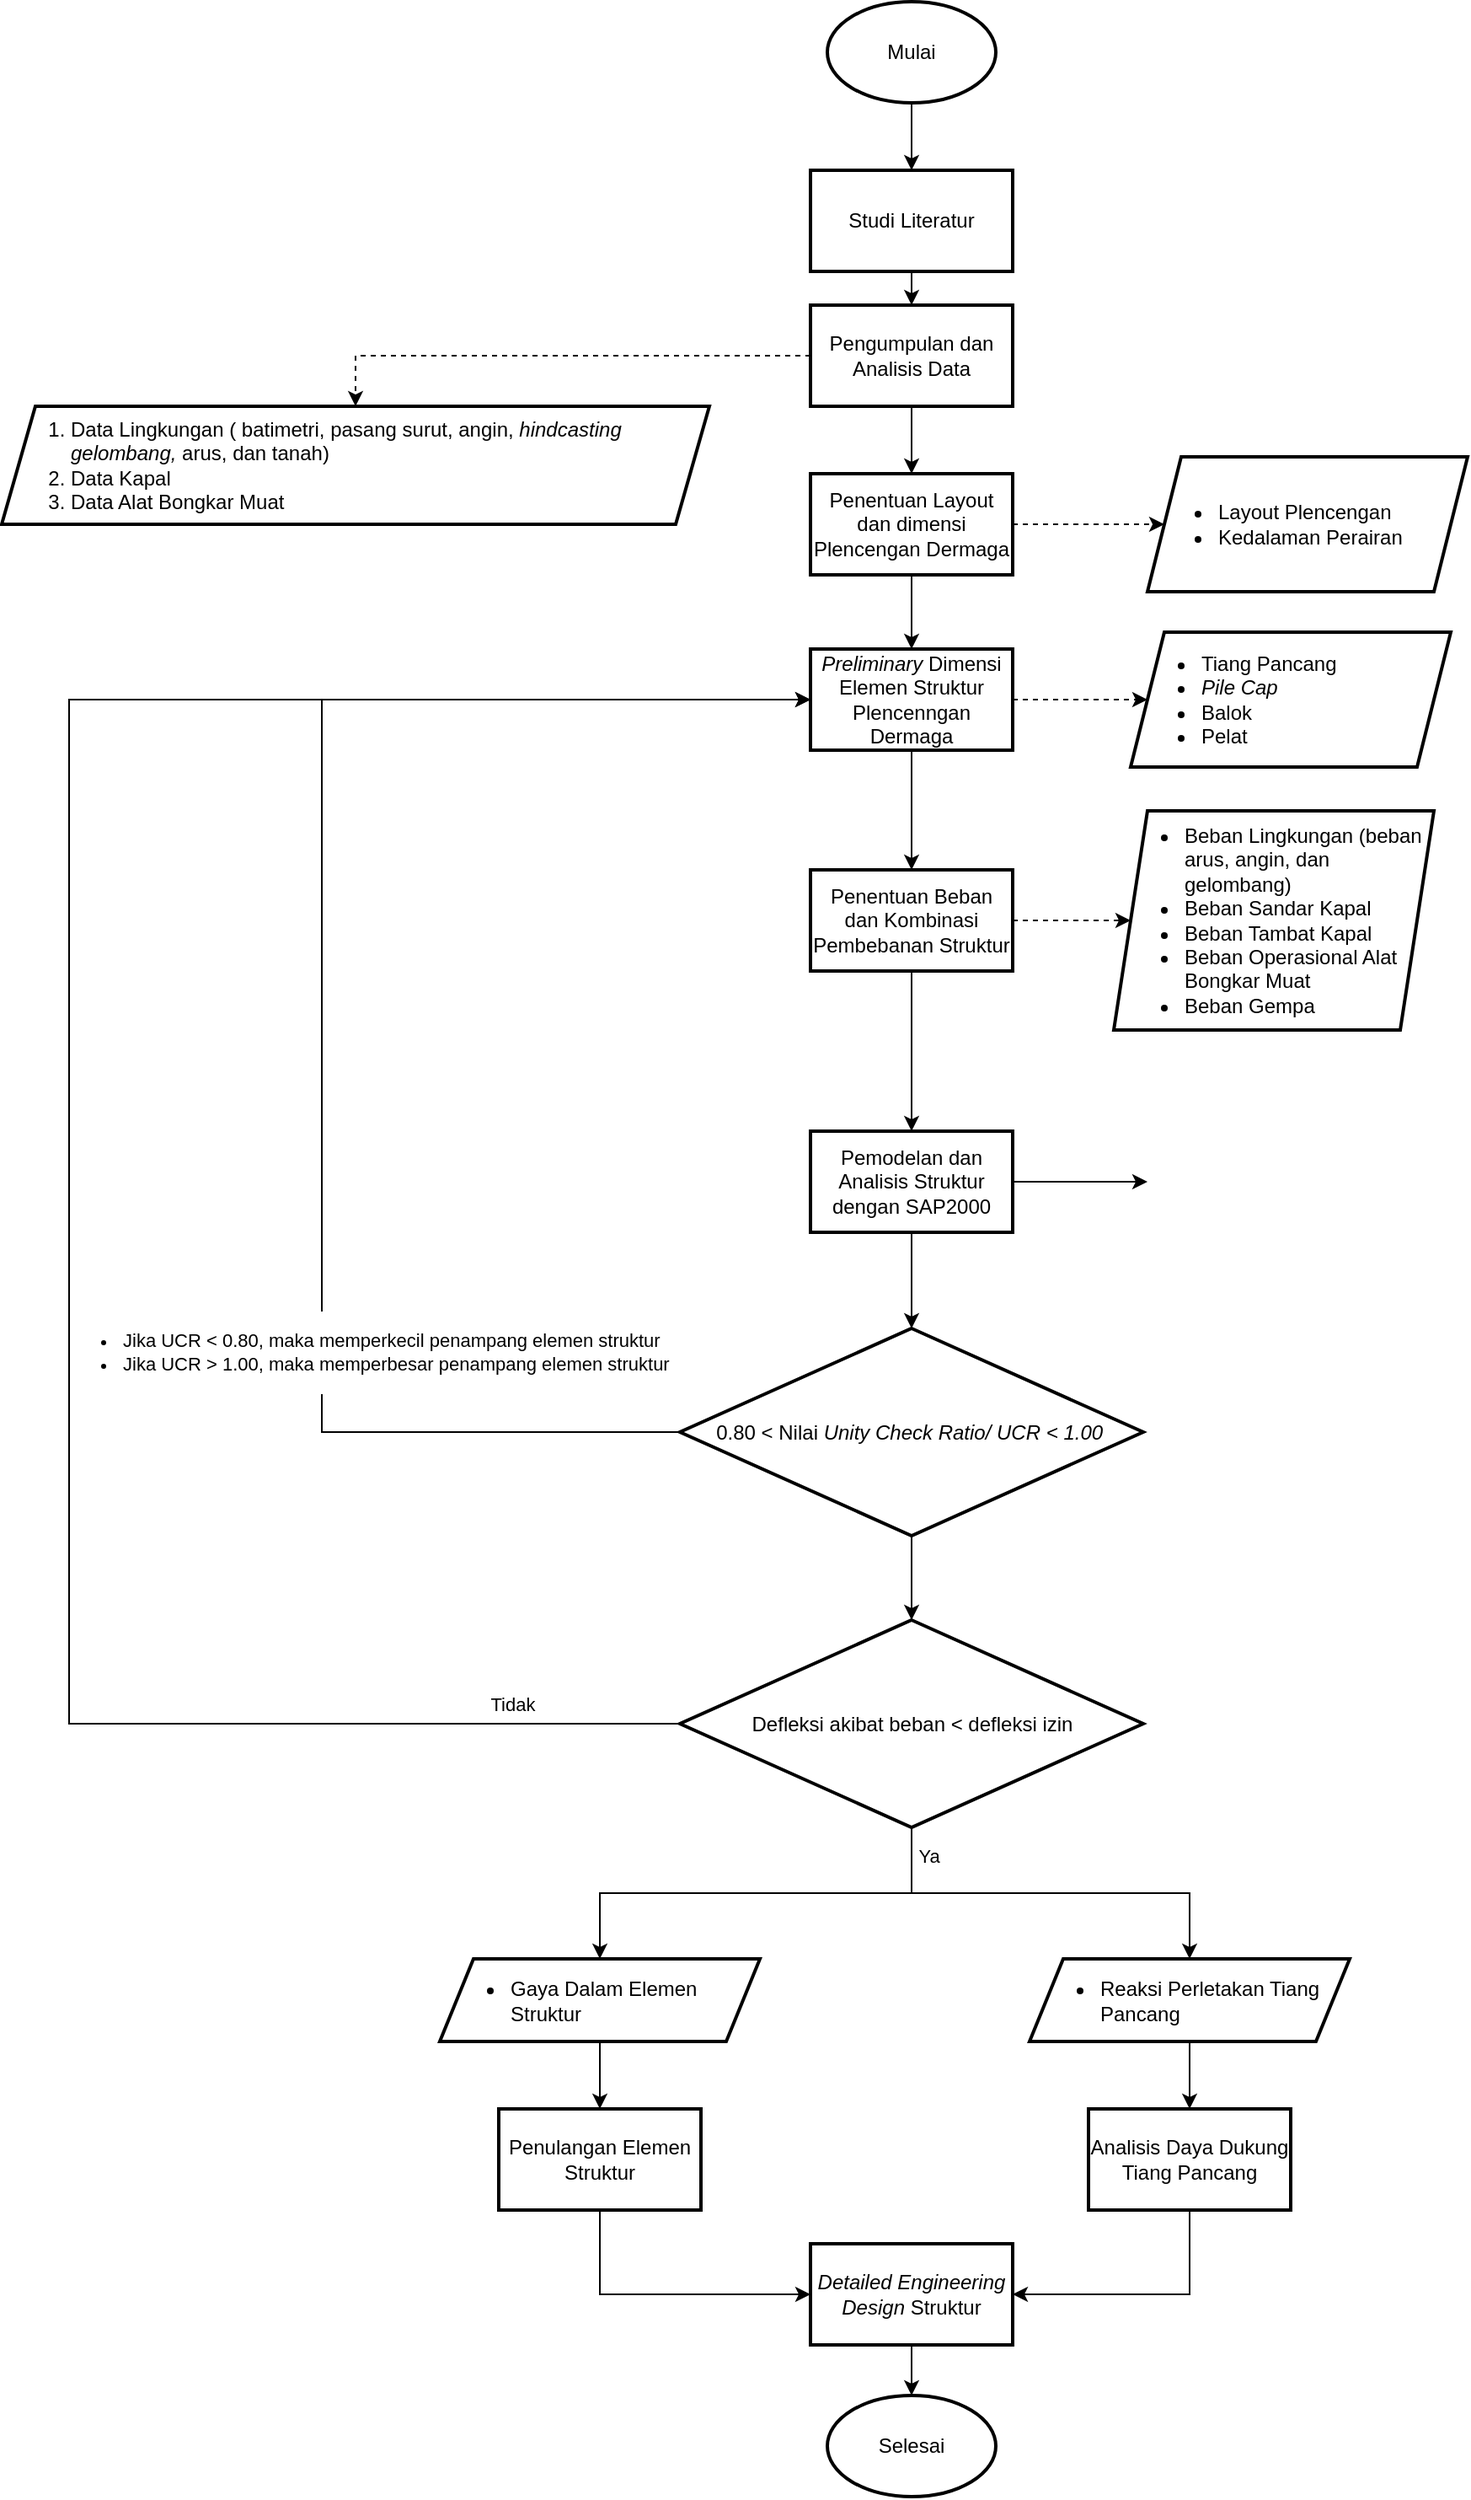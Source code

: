 <mxfile version="20.8.5" type="github">
  <diagram id="hsn3fKaMIO-5Dz97zqOI" name="Halaman-1">
    <mxGraphModel dx="1702" dy="884" grid="1" gridSize="10" guides="1" tooltips="1" connect="1" arrows="1" fold="1" page="1" pageScale="1" pageWidth="1169" pageHeight="827" math="0" shadow="0">
      <root>
        <mxCell id="0" />
        <mxCell id="1" parent="0" />
        <mxCell id="RGUvr4DlTQq4D04LTztD-4" value="" style="edgeStyle=orthogonalEdgeStyle;rounded=0;orthogonalLoop=1;jettySize=auto;html=1;" edge="1" parent="1" source="RGUvr4DlTQq4D04LTztD-1" target="RGUvr4DlTQq4D04LTztD-3">
          <mxGeometry relative="1" as="geometry" />
        </mxCell>
        <mxCell id="RGUvr4DlTQq4D04LTztD-1" value="Mulai" style="strokeWidth=2;html=1;shape=mxgraph.flowchart.start_1;whiteSpace=wrap;" vertex="1" parent="1">
          <mxGeometry x="510" y="40" width="100" height="60" as="geometry" />
        </mxCell>
        <mxCell id="RGUvr4DlTQq4D04LTztD-11" value="" style="edgeStyle=orthogonalEdgeStyle;rounded=0;orthogonalLoop=1;jettySize=auto;html=1;" edge="1" parent="1" source="RGUvr4DlTQq4D04LTztD-3" target="RGUvr4DlTQq4D04LTztD-10">
          <mxGeometry relative="1" as="geometry" />
        </mxCell>
        <mxCell id="RGUvr4DlTQq4D04LTztD-3" value="Studi Literatur" style="whiteSpace=wrap;html=1;strokeWidth=2;" vertex="1" parent="1">
          <mxGeometry x="500" y="140" width="120" height="60" as="geometry" />
        </mxCell>
        <mxCell id="RGUvr4DlTQq4D04LTztD-22" style="edgeStyle=orthogonalEdgeStyle;rounded=0;orthogonalLoop=1;jettySize=auto;html=1;entryX=0.5;entryY=0;entryDx=0;entryDy=0;dashed=1;" edge="1" parent="1" source="RGUvr4DlTQq4D04LTztD-10" target="RGUvr4DlTQq4D04LTztD-19">
          <mxGeometry relative="1" as="geometry" />
        </mxCell>
        <mxCell id="RGUvr4DlTQq4D04LTztD-25" style="edgeStyle=orthogonalEdgeStyle;rounded=0;orthogonalLoop=1;jettySize=auto;html=1;" edge="1" parent="1" source="RGUvr4DlTQq4D04LTztD-10" target="RGUvr4DlTQq4D04LTztD-24">
          <mxGeometry relative="1" as="geometry" />
        </mxCell>
        <mxCell id="RGUvr4DlTQq4D04LTztD-10" value="Pengumpulan dan Analisis Data" style="whiteSpace=wrap;html=1;strokeWidth=2;" vertex="1" parent="1">
          <mxGeometry x="500" y="220" width="120" height="60" as="geometry" />
        </mxCell>
        <mxCell id="RGUvr4DlTQq4D04LTztD-19" value="&lt;ol&gt;&lt;li style=&quot;text-align: left;&quot;&gt;Data Lingkungan ( batimetri, pasang surut, angin, &lt;i&gt;hindcasting gelombang,&lt;/i&gt;&amp;nbsp;arus, dan tanah)&lt;/li&gt;&lt;li style=&quot;text-align: left;&quot;&gt;Data Kapal&lt;/li&gt;&lt;li style=&quot;text-align: left;&quot;&gt;Data Alat Bongkar Muat&lt;/li&gt;&lt;/ol&gt;" style="shape=parallelogram;perimeter=parallelogramPerimeter;whiteSpace=wrap;html=1;fixedSize=1;strokeWidth=2;align=center;" vertex="1" parent="1">
          <mxGeometry x="20" y="280" width="420" height="70" as="geometry" />
        </mxCell>
        <mxCell id="RGUvr4DlTQq4D04LTztD-29" value="" style="edgeStyle=orthogonalEdgeStyle;rounded=0;orthogonalLoop=1;jettySize=auto;html=1;dashed=1;" edge="1" parent="1" source="RGUvr4DlTQq4D04LTztD-24" target="RGUvr4DlTQq4D04LTztD-28">
          <mxGeometry relative="1" as="geometry" />
        </mxCell>
        <mxCell id="RGUvr4DlTQq4D04LTztD-31" value="" style="edgeStyle=orthogonalEdgeStyle;rounded=0;orthogonalLoop=1;jettySize=auto;html=1;" edge="1" parent="1" source="RGUvr4DlTQq4D04LTztD-24" target="RGUvr4DlTQq4D04LTztD-30">
          <mxGeometry relative="1" as="geometry" />
        </mxCell>
        <mxCell id="RGUvr4DlTQq4D04LTztD-24" value="Penentuan Layout dan dimensi Plencengan Dermaga" style="whiteSpace=wrap;html=1;strokeWidth=2;" vertex="1" parent="1">
          <mxGeometry x="500" y="320" width="120" height="60" as="geometry" />
        </mxCell>
        <mxCell id="RGUvr4DlTQq4D04LTztD-28" value="&lt;ul&gt;&lt;li&gt;Layout Plencengan&lt;/li&gt;&lt;li&gt;Kedalaman Perairan&lt;/li&gt;&lt;/ul&gt;" style="shape=parallelogram;perimeter=parallelogramPerimeter;whiteSpace=wrap;html=1;fixedSize=1;strokeWidth=2;align=left;" vertex="1" parent="1">
          <mxGeometry x="700" y="310" width="190" height="80" as="geometry" />
        </mxCell>
        <mxCell id="RGUvr4DlTQq4D04LTztD-35" style="edgeStyle=orthogonalEdgeStyle;rounded=0;orthogonalLoop=1;jettySize=auto;html=1;dashed=1;" edge="1" parent="1" source="RGUvr4DlTQq4D04LTztD-30" target="RGUvr4DlTQq4D04LTztD-34">
          <mxGeometry relative="1" as="geometry" />
        </mxCell>
        <mxCell id="RGUvr4DlTQq4D04LTztD-37" style="edgeStyle=orthogonalEdgeStyle;rounded=0;orthogonalLoop=1;jettySize=auto;html=1;" edge="1" parent="1" source="RGUvr4DlTQq4D04LTztD-30" target="RGUvr4DlTQq4D04LTztD-36">
          <mxGeometry relative="1" as="geometry" />
        </mxCell>
        <mxCell id="RGUvr4DlTQq4D04LTztD-30" value="&lt;i&gt;Preliminary&lt;/i&gt; Dimensi Elemen Struktur Plencenngan Dermaga" style="whiteSpace=wrap;html=1;strokeWidth=2;" vertex="1" parent="1">
          <mxGeometry x="500" y="424" width="120" height="60" as="geometry" />
        </mxCell>
        <mxCell id="RGUvr4DlTQq4D04LTztD-34" value="&lt;ul&gt;&lt;li&gt;Tiang Pancang&lt;/li&gt;&lt;li&gt;&lt;i&gt;Pile Cap&lt;/i&gt;&lt;/li&gt;&lt;li&gt;Balok&lt;/li&gt;&lt;li&gt;Pelat&lt;/li&gt;&lt;/ul&gt;" style="shape=parallelogram;perimeter=parallelogramPerimeter;whiteSpace=wrap;html=1;fixedSize=1;strokeWidth=2;align=left;" vertex="1" parent="1">
          <mxGeometry x="690" y="414" width="190" height="80" as="geometry" />
        </mxCell>
        <mxCell id="RGUvr4DlTQq4D04LTztD-39" style="edgeStyle=orthogonalEdgeStyle;rounded=0;orthogonalLoop=1;jettySize=auto;html=1;exitX=0.5;exitY=1;exitDx=0;exitDy=0;" edge="1" parent="1" source="RGUvr4DlTQq4D04LTztD-36" target="RGUvr4DlTQq4D04LTztD-38">
          <mxGeometry relative="1" as="geometry" />
        </mxCell>
        <mxCell id="RGUvr4DlTQq4D04LTztD-44" style="edgeStyle=orthogonalEdgeStyle;rounded=0;orthogonalLoop=1;jettySize=auto;html=1;exitX=1;exitY=0.5;exitDx=0;exitDy=0;dashed=1;" edge="1" parent="1" source="RGUvr4DlTQq4D04LTztD-36" target="RGUvr4DlTQq4D04LTztD-43">
          <mxGeometry relative="1" as="geometry" />
        </mxCell>
        <mxCell id="RGUvr4DlTQq4D04LTztD-36" value="Penentuan Beban dan Kombinasi Pembebanan Struktur" style="whiteSpace=wrap;html=1;strokeWidth=2;" vertex="1" parent="1">
          <mxGeometry x="500" y="555" width="120" height="60" as="geometry" />
        </mxCell>
        <mxCell id="RGUvr4DlTQq4D04LTztD-47" style="edgeStyle=orthogonalEdgeStyle;rounded=0;orthogonalLoop=1;jettySize=auto;html=1;entryX=0.5;entryY=0;entryDx=0;entryDy=0;entryPerimeter=0;" edge="1" parent="1" source="RGUvr4DlTQq4D04LTztD-38" target="RGUvr4DlTQq4D04LTztD-46">
          <mxGeometry relative="1" as="geometry" />
        </mxCell>
        <mxCell id="RGUvr4DlTQq4D04LTztD-62" style="edgeStyle=orthogonalEdgeStyle;rounded=0;orthogonalLoop=1;jettySize=auto;html=1;" edge="1" parent="1" source="RGUvr4DlTQq4D04LTztD-38">
          <mxGeometry relative="1" as="geometry">
            <mxPoint x="700" y="740" as="targetPoint" />
          </mxGeometry>
        </mxCell>
        <mxCell id="RGUvr4DlTQq4D04LTztD-38" value="Pemodelan dan Analisis Struktur dengan SAP2000" style="whiteSpace=wrap;html=1;strokeWidth=2;" vertex="1" parent="1">
          <mxGeometry x="500" y="710" width="120" height="60" as="geometry" />
        </mxCell>
        <mxCell id="RGUvr4DlTQq4D04LTztD-43" value="&lt;ul&gt;&lt;li&gt;Beban Lingkungan (beban arus, angin, dan gelombang)&lt;/li&gt;&lt;li&gt;Beban Sandar Kapal&lt;/li&gt;&lt;li&gt;Beban Tambat Kapal&lt;/li&gt;&lt;li&gt;Beban Operasional Alat&amp;nbsp; Bongkar Muat&lt;/li&gt;&lt;li&gt;Beban Gempa&lt;/li&gt;&lt;/ul&gt;" style="shape=parallelogram;perimeter=parallelogramPerimeter;whiteSpace=wrap;html=1;fixedSize=1;strokeWidth=2;align=left;" vertex="1" parent="1">
          <mxGeometry x="680" y="520" width="190" height="130" as="geometry" />
        </mxCell>
        <mxCell id="RGUvr4DlTQq4D04LTztD-48" style="edgeStyle=orthogonalEdgeStyle;rounded=0;orthogonalLoop=1;jettySize=auto;html=1;entryX=0;entryY=0.5;entryDx=0;entryDy=0;exitX=0;exitY=0.5;exitDx=0;exitDy=0;exitPerimeter=0;" edge="1" parent="1" source="RGUvr4DlTQq4D04LTztD-46" target="RGUvr4DlTQq4D04LTztD-30">
          <mxGeometry relative="1" as="geometry">
            <Array as="points">
              <mxPoint x="210" y="889" />
              <mxPoint x="210" y="454" />
            </Array>
          </mxGeometry>
        </mxCell>
        <mxCell id="RGUvr4DlTQq4D04LTztD-51" value="&lt;ul&gt;&lt;li&gt;Jika UCR &amp;lt; 0.80, maka memperkecil penampang elemen struktur&lt;/li&gt;&lt;li&gt;Jika UCR &amp;gt; 1.00, maka memperbesar penampang elemen struktur&lt;/li&gt;&lt;/ul&gt;" style="edgeLabel;html=1;align=left;verticalAlign=middle;resizable=0;points=[];" vertex="1" connectable="0" parent="RGUvr4DlTQq4D04LTztD-48">
          <mxGeometry x="-0.809" y="-1" relative="1" as="geometry">
            <mxPoint x="-283" y="-47" as="offset" />
          </mxGeometry>
        </mxCell>
        <mxCell id="RGUvr4DlTQq4D04LTztD-52" style="edgeStyle=orthogonalEdgeStyle;rounded=0;orthogonalLoop=1;jettySize=auto;html=1;" edge="1" parent="1" source="RGUvr4DlTQq4D04LTztD-46">
          <mxGeometry relative="1" as="geometry">
            <mxPoint x="560" y="1000.0" as="targetPoint" />
          </mxGeometry>
        </mxCell>
        <mxCell id="RGUvr4DlTQq4D04LTztD-46" value="0.80 &amp;lt; Nilai &lt;i&gt;Unity Check Ratio/ UCR &amp;lt; 1.00&amp;nbsp;&lt;/i&gt;" style="strokeWidth=2;html=1;shape=mxgraph.flowchart.decision;whiteSpace=wrap;" vertex="1" parent="1">
          <mxGeometry x="422.5" y="827" width="275" height="123" as="geometry" />
        </mxCell>
        <mxCell id="RGUvr4DlTQq4D04LTztD-55" style="edgeStyle=orthogonalEdgeStyle;rounded=0;orthogonalLoop=1;jettySize=auto;html=1;entryX=0;entryY=0.5;entryDx=0;entryDy=0;" edge="1" parent="1" source="RGUvr4DlTQq4D04LTztD-53" target="RGUvr4DlTQq4D04LTztD-30">
          <mxGeometry relative="1" as="geometry">
            <mxPoint x="210" y="1010" as="targetPoint" />
            <Array as="points">
              <mxPoint x="60" y="1062" />
              <mxPoint x="60" y="454" />
            </Array>
          </mxGeometry>
        </mxCell>
        <mxCell id="RGUvr4DlTQq4D04LTztD-56" value="Tidak" style="edgeLabel;html=1;align=center;verticalAlign=middle;resizable=0;points=[];" vertex="1" connectable="0" parent="RGUvr4DlTQq4D04LTztD-55">
          <mxGeometry x="-0.858" y="3" relative="1" as="geometry">
            <mxPoint y="-15" as="offset" />
          </mxGeometry>
        </mxCell>
        <mxCell id="RGUvr4DlTQq4D04LTztD-60" value="" style="edgeStyle=orthogonalEdgeStyle;rounded=0;orthogonalLoop=1;jettySize=auto;html=1;entryX=0.5;entryY=0;entryDx=0;entryDy=0;" edge="1" parent="1" source="RGUvr4DlTQq4D04LTztD-53" target="RGUvr4DlTQq4D04LTztD-64">
          <mxGeometry relative="1" as="geometry">
            <mxPoint x="580" y="1180" as="targetPoint" />
          </mxGeometry>
        </mxCell>
        <mxCell id="RGUvr4DlTQq4D04LTztD-61" value="Ya" style="edgeLabel;html=1;align=center;verticalAlign=middle;resizable=0;points=[];" vertex="1" connectable="0" parent="RGUvr4DlTQq4D04LTztD-60">
          <mxGeometry x="-0.298" y="-2" relative="1" as="geometry">
            <mxPoint x="63" y="-20" as="offset" />
          </mxGeometry>
        </mxCell>
        <mxCell id="RGUvr4DlTQq4D04LTztD-68" style="edgeStyle=orthogonalEdgeStyle;rounded=0;orthogonalLoop=1;jettySize=auto;html=1;" edge="1" parent="1" source="RGUvr4DlTQq4D04LTztD-53" target="RGUvr4DlTQq4D04LTztD-66">
          <mxGeometry relative="1" as="geometry" />
        </mxCell>
        <mxCell id="RGUvr4DlTQq4D04LTztD-53" value="Defleksi akibat beban &amp;lt; defleksi izin" style="strokeWidth=2;html=1;shape=mxgraph.flowchart.decision;whiteSpace=wrap;" vertex="1" parent="1">
          <mxGeometry x="422.5" y="1000" width="275" height="123" as="geometry" />
        </mxCell>
        <mxCell id="RGUvr4DlTQq4D04LTztD-69" style="edgeStyle=orthogonalEdgeStyle;rounded=0;orthogonalLoop=1;jettySize=auto;html=1;entryX=0.5;entryY=0;entryDx=0;entryDy=0;" edge="1" parent="1" source="RGUvr4DlTQq4D04LTztD-64" target="RGUvr4DlTQq4D04LTztD-70">
          <mxGeometry relative="1" as="geometry">
            <mxPoint x="375" y="1310" as="targetPoint" />
          </mxGeometry>
        </mxCell>
        <mxCell id="RGUvr4DlTQq4D04LTztD-64" value="&lt;ul&gt;&lt;li&gt;Gaya Dalam Elemen Struktur&lt;/li&gt;&lt;/ul&gt;" style="shape=parallelogram;perimeter=parallelogramPerimeter;whiteSpace=wrap;html=1;fixedSize=1;strokeWidth=2;align=left;" vertex="1" parent="1">
          <mxGeometry x="280" y="1201" width="190" height="49" as="geometry" />
        </mxCell>
        <mxCell id="RGUvr4DlTQq4D04LTztD-73" style="edgeStyle=orthogonalEdgeStyle;rounded=0;orthogonalLoop=1;jettySize=auto;html=1;entryX=0.5;entryY=0;entryDx=0;entryDy=0;" edge="1" parent="1" source="RGUvr4DlTQq4D04LTztD-66" target="RGUvr4DlTQq4D04LTztD-72">
          <mxGeometry relative="1" as="geometry" />
        </mxCell>
        <mxCell id="RGUvr4DlTQq4D04LTztD-66" value="&lt;ul&gt;&lt;li&gt;Reaksi Perletakan Tiang Pancang&lt;/li&gt;&lt;/ul&gt;" style="shape=parallelogram;perimeter=parallelogramPerimeter;whiteSpace=wrap;html=1;fixedSize=1;strokeWidth=2;align=left;" vertex="1" parent="1">
          <mxGeometry x="630" y="1201" width="190" height="49" as="geometry" />
        </mxCell>
        <mxCell id="RGUvr4DlTQq4D04LTztD-75" style="edgeStyle=orthogonalEdgeStyle;rounded=0;orthogonalLoop=1;jettySize=auto;html=1;entryX=0;entryY=0.5;entryDx=0;entryDy=0;exitX=0.5;exitY=1;exitDx=0;exitDy=0;" edge="1" parent="1" source="RGUvr4DlTQq4D04LTztD-70" target="RGUvr4DlTQq4D04LTztD-74">
          <mxGeometry relative="1" as="geometry" />
        </mxCell>
        <mxCell id="RGUvr4DlTQq4D04LTztD-70" value="Penulangan Elemen Struktur" style="whiteSpace=wrap;html=1;strokeWidth=2;" vertex="1" parent="1">
          <mxGeometry x="315" y="1290" width="120" height="60" as="geometry" />
        </mxCell>
        <mxCell id="RGUvr4DlTQq4D04LTztD-76" style="edgeStyle=orthogonalEdgeStyle;rounded=0;orthogonalLoop=1;jettySize=auto;html=1;entryX=1;entryY=0.5;entryDx=0;entryDy=0;exitX=0.5;exitY=1;exitDx=0;exitDy=0;" edge="1" parent="1" source="RGUvr4DlTQq4D04LTztD-72" target="RGUvr4DlTQq4D04LTztD-74">
          <mxGeometry relative="1" as="geometry" />
        </mxCell>
        <mxCell id="RGUvr4DlTQq4D04LTztD-72" value="Analisis Daya Dukung Tiang Pancang" style="whiteSpace=wrap;html=1;strokeWidth=2;" vertex="1" parent="1">
          <mxGeometry x="665" y="1290" width="120" height="60" as="geometry" />
        </mxCell>
        <mxCell id="RGUvr4DlTQq4D04LTztD-78" value="" style="edgeStyle=orthogonalEdgeStyle;rounded=0;orthogonalLoop=1;jettySize=auto;html=1;entryX=0.5;entryY=0;entryDx=0;entryDy=0;entryPerimeter=0;" edge="1" parent="1" source="RGUvr4DlTQq4D04LTztD-74" target="RGUvr4DlTQq4D04LTztD-79">
          <mxGeometry relative="1" as="geometry">
            <mxPoint x="560" y="1500" as="targetPoint" />
          </mxGeometry>
        </mxCell>
        <mxCell id="RGUvr4DlTQq4D04LTztD-74" value="&lt;i&gt;Detailed Engineering Design &lt;/i&gt;Struktur" style="whiteSpace=wrap;html=1;strokeWidth=2;" vertex="1" parent="1">
          <mxGeometry x="500" y="1370" width="120" height="60" as="geometry" />
        </mxCell>
        <mxCell id="RGUvr4DlTQq4D04LTztD-79" value="Selesai" style="strokeWidth=2;html=1;shape=mxgraph.flowchart.start_1;whiteSpace=wrap;" vertex="1" parent="1">
          <mxGeometry x="510" y="1460" width="100" height="60" as="geometry" />
        </mxCell>
      </root>
    </mxGraphModel>
  </diagram>
</mxfile>
